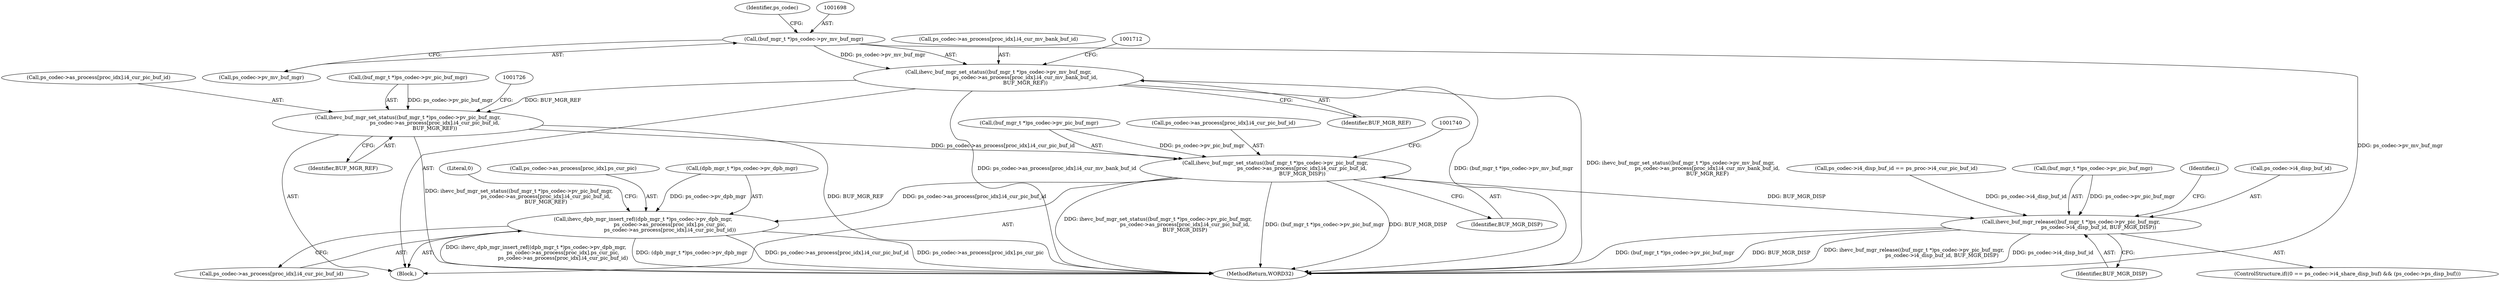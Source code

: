 digraph "0_Android_87fb7909c49e6a4510ba86ace1ffc83459c7e1b9@array" {
"1001696" [label="(Call,ihevc_buf_mgr_set_status((buf_mgr_t *)ps_codec->pv_mv_buf_mgr,\n                                 ps_codec->as_process[proc_idx].i4_cur_mv_bank_buf_id,\n                                 BUF_MGR_REF))"];
"1001697" [label="(Call,(buf_mgr_t *)ps_codec->pv_mv_buf_mgr)"];
"1001710" [label="(Call,ihevc_buf_mgr_set_status((buf_mgr_t *)ps_codec->pv_pic_buf_mgr,\n                                 ps_codec->as_process[proc_idx].i4_cur_pic_buf_id,\n                                 BUF_MGR_REF))"];
"1001724" [label="(Call,ihevc_buf_mgr_set_status((buf_mgr_t *)ps_codec->pv_pic_buf_mgr,\n                                 ps_codec->as_process[proc_idx].i4_cur_pic_buf_id,\n                                 BUF_MGR_DISP))"];
"1001738" [label="(Call,ihevc_dpb_mgr_insert_ref((dpb_mgr_t *)ps_codec->pv_dpb_mgr,\n                                 ps_codec->as_process[proc_idx].ps_cur_pic,\n                                 ps_codec->as_process[proc_idx].i4_cur_pic_buf_id))"];
"1001768" [label="(Call,ihevc_buf_mgr_release((buf_mgr_t *)ps_codec->pv_pic_buf_mgr,\n                                  ps_codec->i4_disp_buf_id, BUF_MGR_DISP))"];
"1001724" [label="(Call,ihevc_buf_mgr_set_status((buf_mgr_t *)ps_codec->pv_pic_buf_mgr,\n                                 ps_codec->as_process[proc_idx].i4_cur_pic_buf_id,\n                                 BUF_MGR_DISP))"];
"1001777" [label="(Identifier,BUF_MGR_DISP)"];
"1001744" [label="(Call,ps_codec->as_process[proc_idx].ps_cur_pic)"];
"1001737" [label="(Identifier,BUF_MGR_DISP)"];
"1001705" [label="(Identifier,ps_codec)"];
"1001768" [label="(Call,ihevc_buf_mgr_release((buf_mgr_t *)ps_codec->pv_pic_buf_mgr,\n                                  ps_codec->i4_disp_buf_id, BUF_MGR_DISP))"];
"1001725" [label="(Call,(buf_mgr_t *)ps_codec->pv_pic_buf_mgr)"];
"1001710" [label="(Call,ihevc_buf_mgr_set_status((buf_mgr_t *)ps_codec->pv_pic_buf_mgr,\n                                 ps_codec->as_process[proc_idx].i4_cur_pic_buf_id,\n                                 BUF_MGR_REF))"];
"1001780" [label="(Identifier,i)"];
"1001255" [label="(Block,)"];
"1001751" [label="(Call,ps_codec->as_process[proc_idx].i4_cur_pic_buf_id)"];
"1001769" [label="(Call,(buf_mgr_t *)ps_codec->pv_pic_buf_mgr)"];
"1001918" [label="(MethodReturn,WORD32)"];
"1001716" [label="(Call,ps_codec->as_process[proc_idx].i4_cur_pic_buf_id)"];
"1001730" [label="(Call,ps_codec->as_process[proc_idx].i4_cur_pic_buf_id)"];
"1001699" [label="(Call,ps_codec->pv_mv_buf_mgr)"];
"1001696" [label="(Call,ihevc_buf_mgr_set_status((buf_mgr_t *)ps_codec->pv_mv_buf_mgr,\n                                 ps_codec->as_process[proc_idx].i4_cur_mv_bank_buf_id,\n                                 BUF_MGR_REF))"];
"1001697" [label="(Call,(buf_mgr_t *)ps_codec->pv_mv_buf_mgr)"];
"1001709" [label="(Identifier,BUF_MGR_REF)"];
"1001738" [label="(Call,ihevc_dpb_mgr_insert_ref((dpb_mgr_t *)ps_codec->pv_dpb_mgr,\n                                 ps_codec->as_process[proc_idx].ps_cur_pic,\n                                 ps_codec->as_process[proc_idx].i4_cur_pic_buf_id))"];
"1001774" [label="(Call,ps_codec->i4_disp_buf_id)"];
"1001711" [label="(Call,(buf_mgr_t *)ps_codec->pv_pic_buf_mgr)"];
"1001320" [label="(Call,ps_codec->i4_disp_buf_id == ps_proc->i4_cur_pic_buf_id)"];
"1001739" [label="(Call,(dpb_mgr_t *)ps_codec->pv_dpb_mgr)"];
"1001758" [label="(ControlStructure,if((0 == ps_codec->i4_share_disp_buf) && (ps_codec->ps_disp_buf)))"];
"1001702" [label="(Call,ps_codec->as_process[proc_idx].i4_cur_mv_bank_buf_id)"];
"1001761" [label="(Literal,0)"];
"1001723" [label="(Identifier,BUF_MGR_REF)"];
"1001696" -> "1001255"  [label="AST: "];
"1001696" -> "1001709"  [label="CFG: "];
"1001697" -> "1001696"  [label="AST: "];
"1001702" -> "1001696"  [label="AST: "];
"1001709" -> "1001696"  [label="AST: "];
"1001712" -> "1001696"  [label="CFG: "];
"1001696" -> "1001918"  [label="DDG: ihevc_buf_mgr_set_status((buf_mgr_t *)ps_codec->pv_mv_buf_mgr,\n                                 ps_codec->as_process[proc_idx].i4_cur_mv_bank_buf_id,\n                                 BUF_MGR_REF)"];
"1001696" -> "1001918"  [label="DDG: ps_codec->as_process[proc_idx].i4_cur_mv_bank_buf_id"];
"1001696" -> "1001918"  [label="DDG: (buf_mgr_t *)ps_codec->pv_mv_buf_mgr"];
"1001697" -> "1001696"  [label="DDG: ps_codec->pv_mv_buf_mgr"];
"1001696" -> "1001710"  [label="DDG: BUF_MGR_REF"];
"1001697" -> "1001699"  [label="CFG: "];
"1001698" -> "1001697"  [label="AST: "];
"1001699" -> "1001697"  [label="AST: "];
"1001705" -> "1001697"  [label="CFG: "];
"1001697" -> "1001918"  [label="DDG: ps_codec->pv_mv_buf_mgr"];
"1001710" -> "1001255"  [label="AST: "];
"1001710" -> "1001723"  [label="CFG: "];
"1001711" -> "1001710"  [label="AST: "];
"1001716" -> "1001710"  [label="AST: "];
"1001723" -> "1001710"  [label="AST: "];
"1001726" -> "1001710"  [label="CFG: "];
"1001710" -> "1001918"  [label="DDG: BUF_MGR_REF"];
"1001710" -> "1001918"  [label="DDG: ihevc_buf_mgr_set_status((buf_mgr_t *)ps_codec->pv_pic_buf_mgr,\n                                 ps_codec->as_process[proc_idx].i4_cur_pic_buf_id,\n                                 BUF_MGR_REF)"];
"1001711" -> "1001710"  [label="DDG: ps_codec->pv_pic_buf_mgr"];
"1001710" -> "1001724"  [label="DDG: ps_codec->as_process[proc_idx].i4_cur_pic_buf_id"];
"1001724" -> "1001255"  [label="AST: "];
"1001724" -> "1001737"  [label="CFG: "];
"1001725" -> "1001724"  [label="AST: "];
"1001730" -> "1001724"  [label="AST: "];
"1001737" -> "1001724"  [label="AST: "];
"1001740" -> "1001724"  [label="CFG: "];
"1001724" -> "1001918"  [label="DDG: ihevc_buf_mgr_set_status((buf_mgr_t *)ps_codec->pv_pic_buf_mgr,\n                                 ps_codec->as_process[proc_idx].i4_cur_pic_buf_id,\n                                 BUF_MGR_DISP)"];
"1001724" -> "1001918"  [label="DDG: (buf_mgr_t *)ps_codec->pv_pic_buf_mgr"];
"1001724" -> "1001918"  [label="DDG: BUF_MGR_DISP"];
"1001725" -> "1001724"  [label="DDG: ps_codec->pv_pic_buf_mgr"];
"1001724" -> "1001738"  [label="DDG: ps_codec->as_process[proc_idx].i4_cur_pic_buf_id"];
"1001724" -> "1001768"  [label="DDG: BUF_MGR_DISP"];
"1001738" -> "1001255"  [label="AST: "];
"1001738" -> "1001751"  [label="CFG: "];
"1001739" -> "1001738"  [label="AST: "];
"1001744" -> "1001738"  [label="AST: "];
"1001751" -> "1001738"  [label="AST: "];
"1001761" -> "1001738"  [label="CFG: "];
"1001738" -> "1001918"  [label="DDG: ps_codec->as_process[proc_idx].i4_cur_pic_buf_id"];
"1001738" -> "1001918"  [label="DDG: ps_codec->as_process[proc_idx].ps_cur_pic"];
"1001738" -> "1001918"  [label="DDG: ihevc_dpb_mgr_insert_ref((dpb_mgr_t *)ps_codec->pv_dpb_mgr,\n                                 ps_codec->as_process[proc_idx].ps_cur_pic,\n                                 ps_codec->as_process[proc_idx].i4_cur_pic_buf_id)"];
"1001738" -> "1001918"  [label="DDG: (dpb_mgr_t *)ps_codec->pv_dpb_mgr"];
"1001739" -> "1001738"  [label="DDG: ps_codec->pv_dpb_mgr"];
"1001768" -> "1001758"  [label="AST: "];
"1001768" -> "1001777"  [label="CFG: "];
"1001769" -> "1001768"  [label="AST: "];
"1001774" -> "1001768"  [label="AST: "];
"1001777" -> "1001768"  [label="AST: "];
"1001780" -> "1001768"  [label="CFG: "];
"1001768" -> "1001918"  [label="DDG: (buf_mgr_t *)ps_codec->pv_pic_buf_mgr"];
"1001768" -> "1001918"  [label="DDG: BUF_MGR_DISP"];
"1001768" -> "1001918"  [label="DDG: ihevc_buf_mgr_release((buf_mgr_t *)ps_codec->pv_pic_buf_mgr,\n                                  ps_codec->i4_disp_buf_id, BUF_MGR_DISP)"];
"1001768" -> "1001918"  [label="DDG: ps_codec->i4_disp_buf_id"];
"1001769" -> "1001768"  [label="DDG: ps_codec->pv_pic_buf_mgr"];
"1001320" -> "1001768"  [label="DDG: ps_codec->i4_disp_buf_id"];
}
